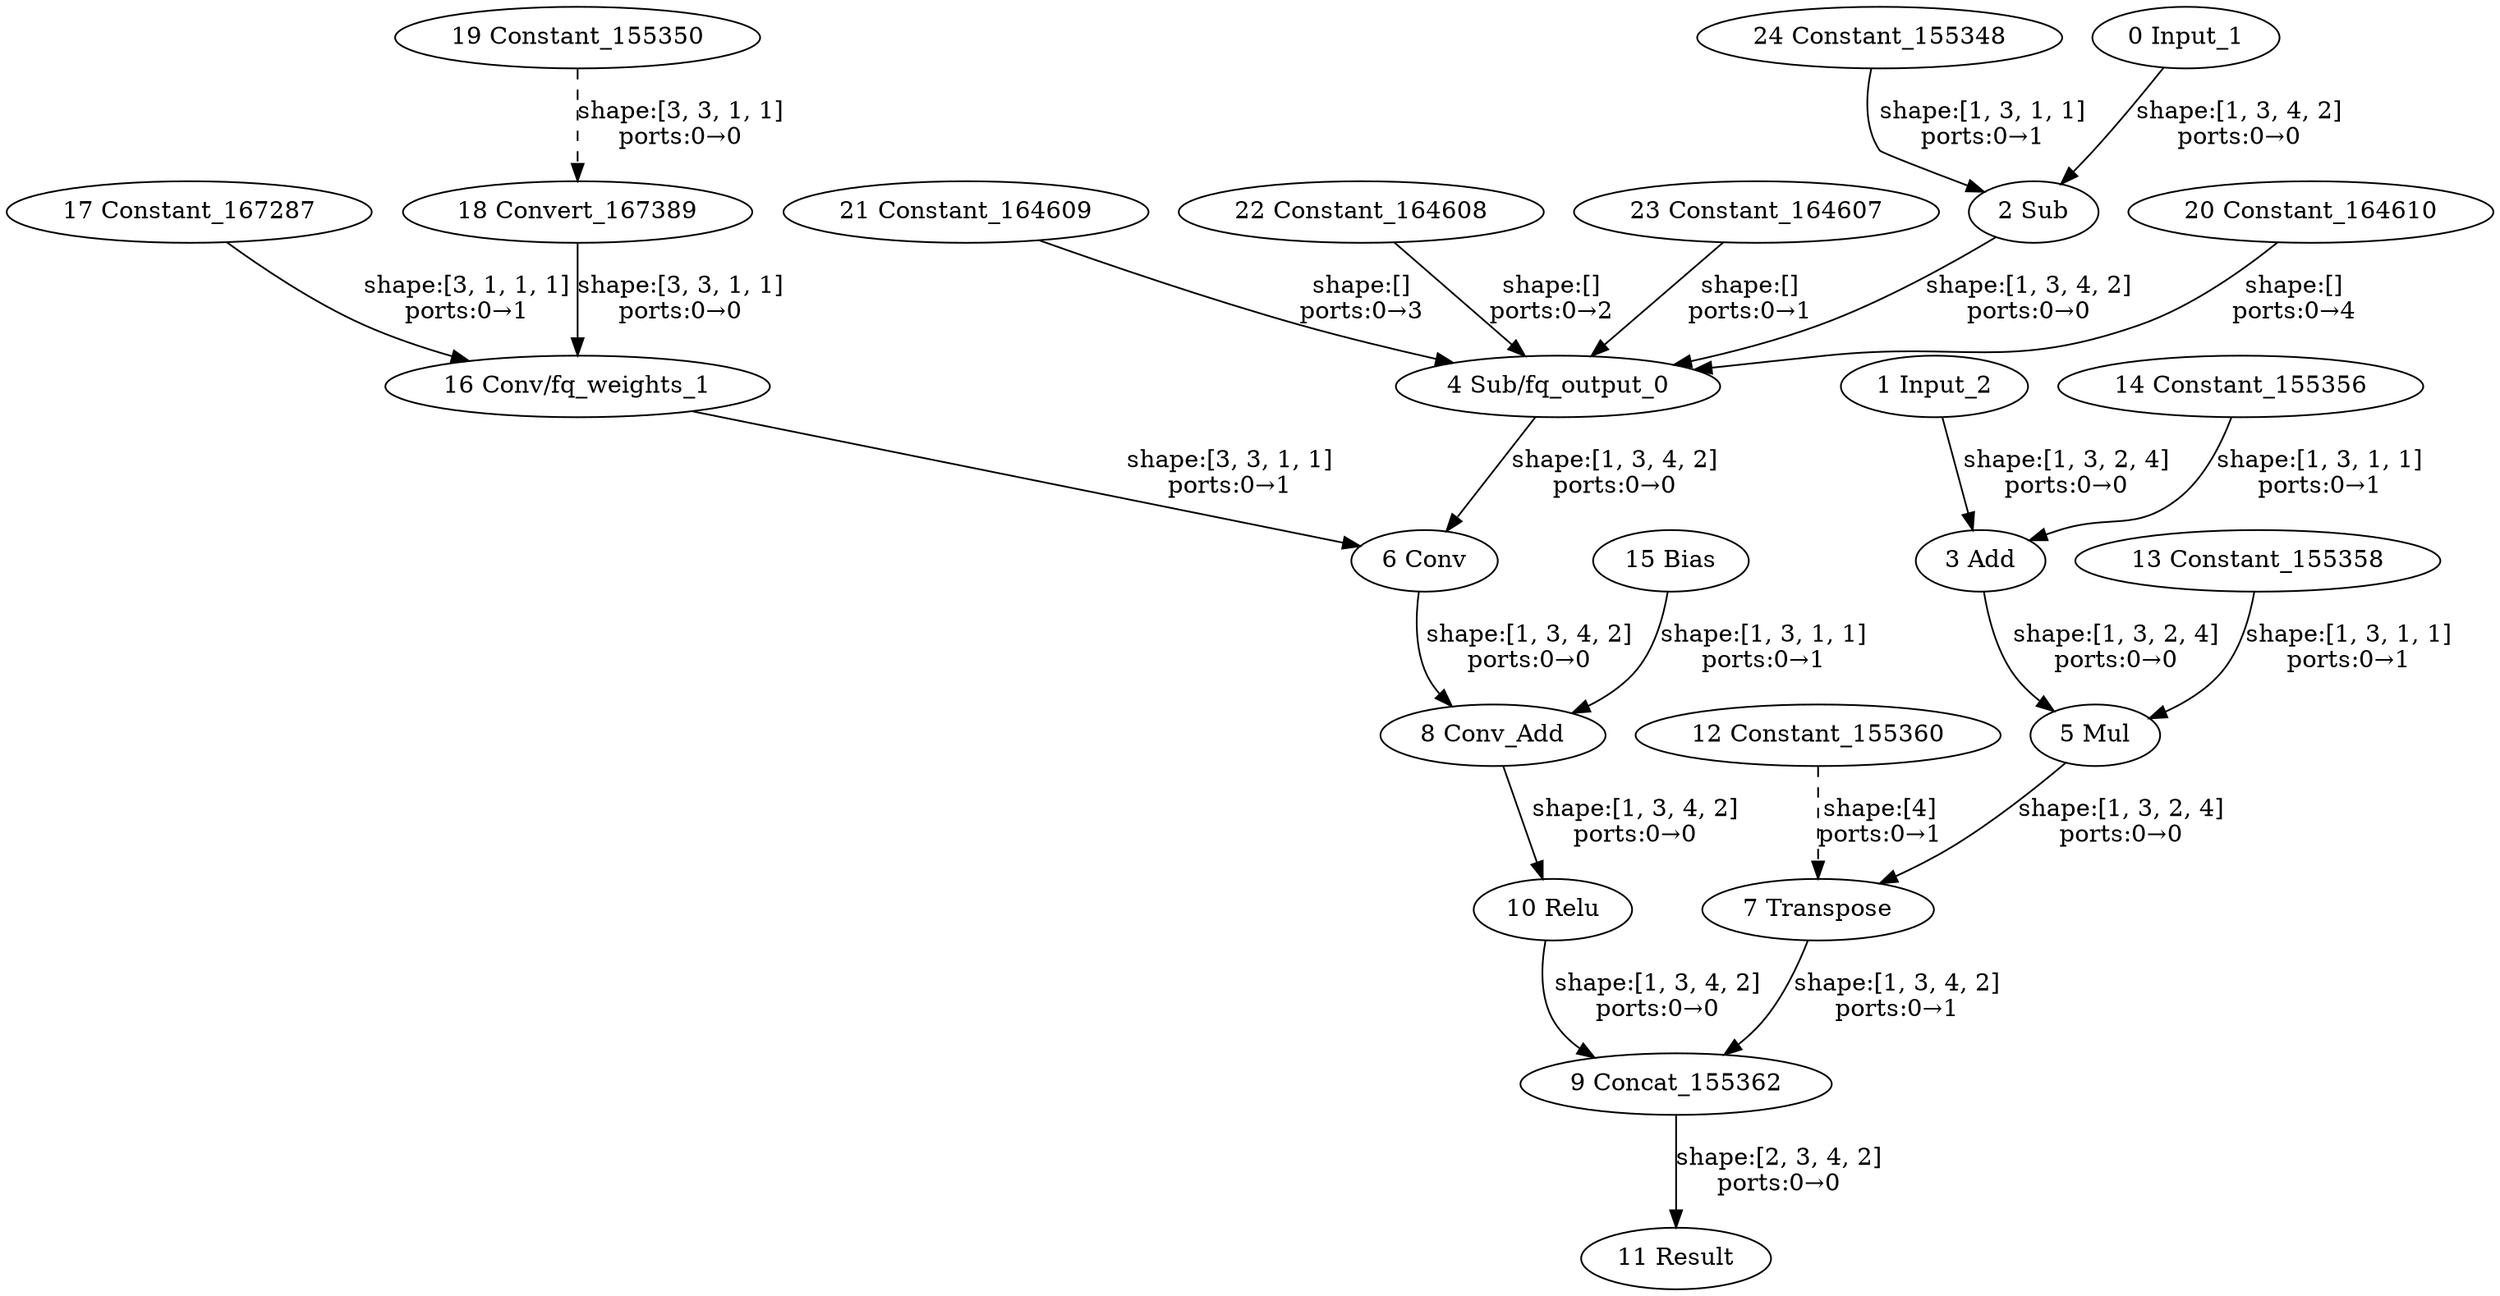 strict digraph  {
"0 Input_1" [id=0, type=Parameter];
"1 Input_2" [id=1, type=Parameter];
"2 Sub" [id=2, type=Subtract];
"3 Add" [id=3, type=Add];
"4 Sub/fq_output_0" [id=4, type=FakeQuantize];
"5 Mul" [id=5, type=Multiply];
"6 Conv" [id=6, type=Convolution];
"7 Transpose" [id=7, type=Transpose];
"8 Conv_Add" [id=8, type=Add];
"9 Concat_155362" [id=9, type=Concat];
"10 Relu" [id=10, type=Relu];
"11 Result" [id=11, type=Result];
"12 Constant_155360" [id=12, type=Constant];
"13 Constant_155358" [id=13, type=Constant];
"14 Constant_155356" [id=14, type=Constant];
"15 Bias" [id=15, type=Constant];
"16 Conv/fq_weights_1" [id=16, type=Multiply];
"17 Constant_167287" [id=17, type=Constant];
"18 Convert_167389" [id=18, type=Convert];
"19 Constant_155350" [id=19, type=Constant];
"20 Constant_164610" [id=20, type=Constant];
"21 Constant_164609" [id=21, type=Constant];
"22 Constant_164608" [id=22, type=Constant];
"23 Constant_164607" [id=23, type=Constant];
"24 Constant_155348" [id=24, type=Constant];
"0 Input_1" -> "2 Sub"  [label="shape:[1, 3, 4, 2]\nports:0→0", style=solid];
"1 Input_2" -> "3 Add"  [label="shape:[1, 3, 2, 4]\nports:0→0", style=solid];
"2 Sub" -> "4 Sub/fq_output_0"  [label="shape:[1, 3, 4, 2]\nports:0→0", style=solid];
"3 Add" -> "5 Mul"  [label="shape:[1, 3, 2, 4]\nports:0→0", style=solid];
"4 Sub/fq_output_0" -> "6 Conv"  [label="shape:[1, 3, 4, 2]\nports:0→0", style=solid];
"5 Mul" -> "7 Transpose"  [label="shape:[1, 3, 2, 4]\nports:0→0", style=solid];
"6 Conv" -> "8 Conv_Add"  [label="shape:[1, 3, 4, 2]\nports:0→0", style=solid];
"7 Transpose" -> "9 Concat_155362"  [label="shape:[1, 3, 4, 2]\nports:0→1", style=solid];
"8 Conv_Add" -> "10 Relu"  [label="shape:[1, 3, 4, 2]\nports:0→0", style=solid];
"9 Concat_155362" -> "11 Result"  [label="shape:[2, 3, 4, 2]\nports:0→0", style=solid];
"10 Relu" -> "9 Concat_155362"  [label="shape:[1, 3, 4, 2]\nports:0→0", style=solid];
"12 Constant_155360" -> "7 Transpose"  [label="shape:[4]\nports:0→1", style=dashed];
"13 Constant_155358" -> "5 Mul"  [label="shape:[1, 3, 1, 1]\nports:0→1", style=solid];
"14 Constant_155356" -> "3 Add"  [label="shape:[1, 3, 1, 1]\nports:0→1", style=solid];
"15 Bias" -> "8 Conv_Add"  [label="shape:[1, 3, 1, 1]\nports:0→1", style=solid];
"16 Conv/fq_weights_1" -> "6 Conv"  [label="shape:[3, 3, 1, 1]\nports:0→1", style=solid];
"17 Constant_167287" -> "16 Conv/fq_weights_1"  [label="shape:[3, 1, 1, 1]\nports:0→1", style=solid];
"18 Convert_167389" -> "16 Conv/fq_weights_1"  [label="shape:[3, 3, 1, 1]\nports:0→0", style=solid];
"19 Constant_155350" -> "18 Convert_167389"  [label="shape:[3, 3, 1, 1]\nports:0→0", style=dashed];
"20 Constant_164610" -> "4 Sub/fq_output_0"  [label="shape:[]\nports:0→4", style=solid];
"21 Constant_164609" -> "4 Sub/fq_output_0"  [label="shape:[]\nports:0→3", style=solid];
"22 Constant_164608" -> "4 Sub/fq_output_0"  [label="shape:[]\nports:0→2", style=solid];
"23 Constant_164607" -> "4 Sub/fq_output_0"  [label="shape:[]\nports:0→1", style=solid];
"24 Constant_155348" -> "2 Sub"  [label="shape:[1, 3, 1, 1]\nports:0→1", style=solid];
}
